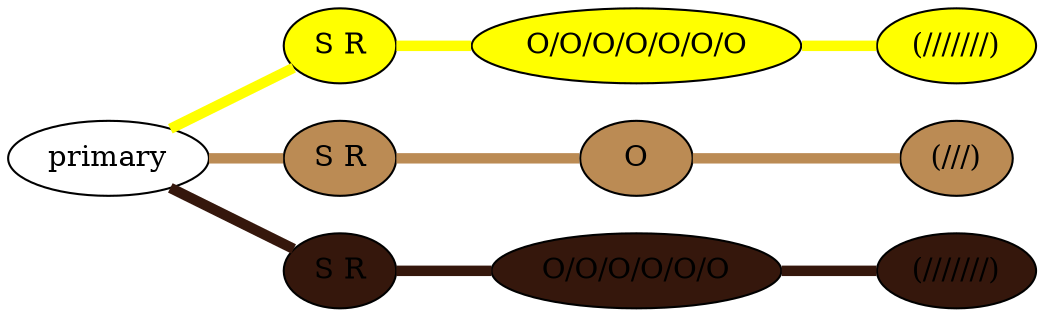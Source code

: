 graph {
 graph [rankdir=LR]
"primary" -- "1" [penwidth=5,color=yellow]
"1" [label="S R", style=filled, fillcolor=yellow]
"1" -- "1:0" [penwidth=5,color=yellow]
"1:0" [label="O/O/O/O/O/O/O", style=filled, fillcolor=yellow]
"1:0" -- "1:1" [penwidth=5,color=yellow]
"1:1" [label="(///////)", style=filled, fillcolor=yellow]
"primary" -- "2" [penwidth=5,color="#BB8B54"]
"2" [label="S R", style=filled, fillcolor="#BB8B54"]
"2" -- "2:0" [penwidth=5,color="#BB8B54"]
"2:0" [label="O", style=filled, fillcolor="#BB8B54"]
"2:0" -- "2:1" [penwidth=5,color="#BB8B54"]
"2:1" [label="(///)", style=filled, fillcolor="#BB8B54"]
"primary" -- "3" [penwidth=5,color="#35170C"]
"3" [label="S R", style=filled, fillcolor="#35170C"]
"3" -- "3:0" [penwidth=5,color="#35170C"]
"3:0" [label="O/O/O/O/O/O", style=filled, fillcolor="#35170C"]
"3:0" -- "3:1" [penwidth=5,color="#35170C"]
"3:1" [label="(///////)", style=filled, fillcolor="#35170C"]
}
